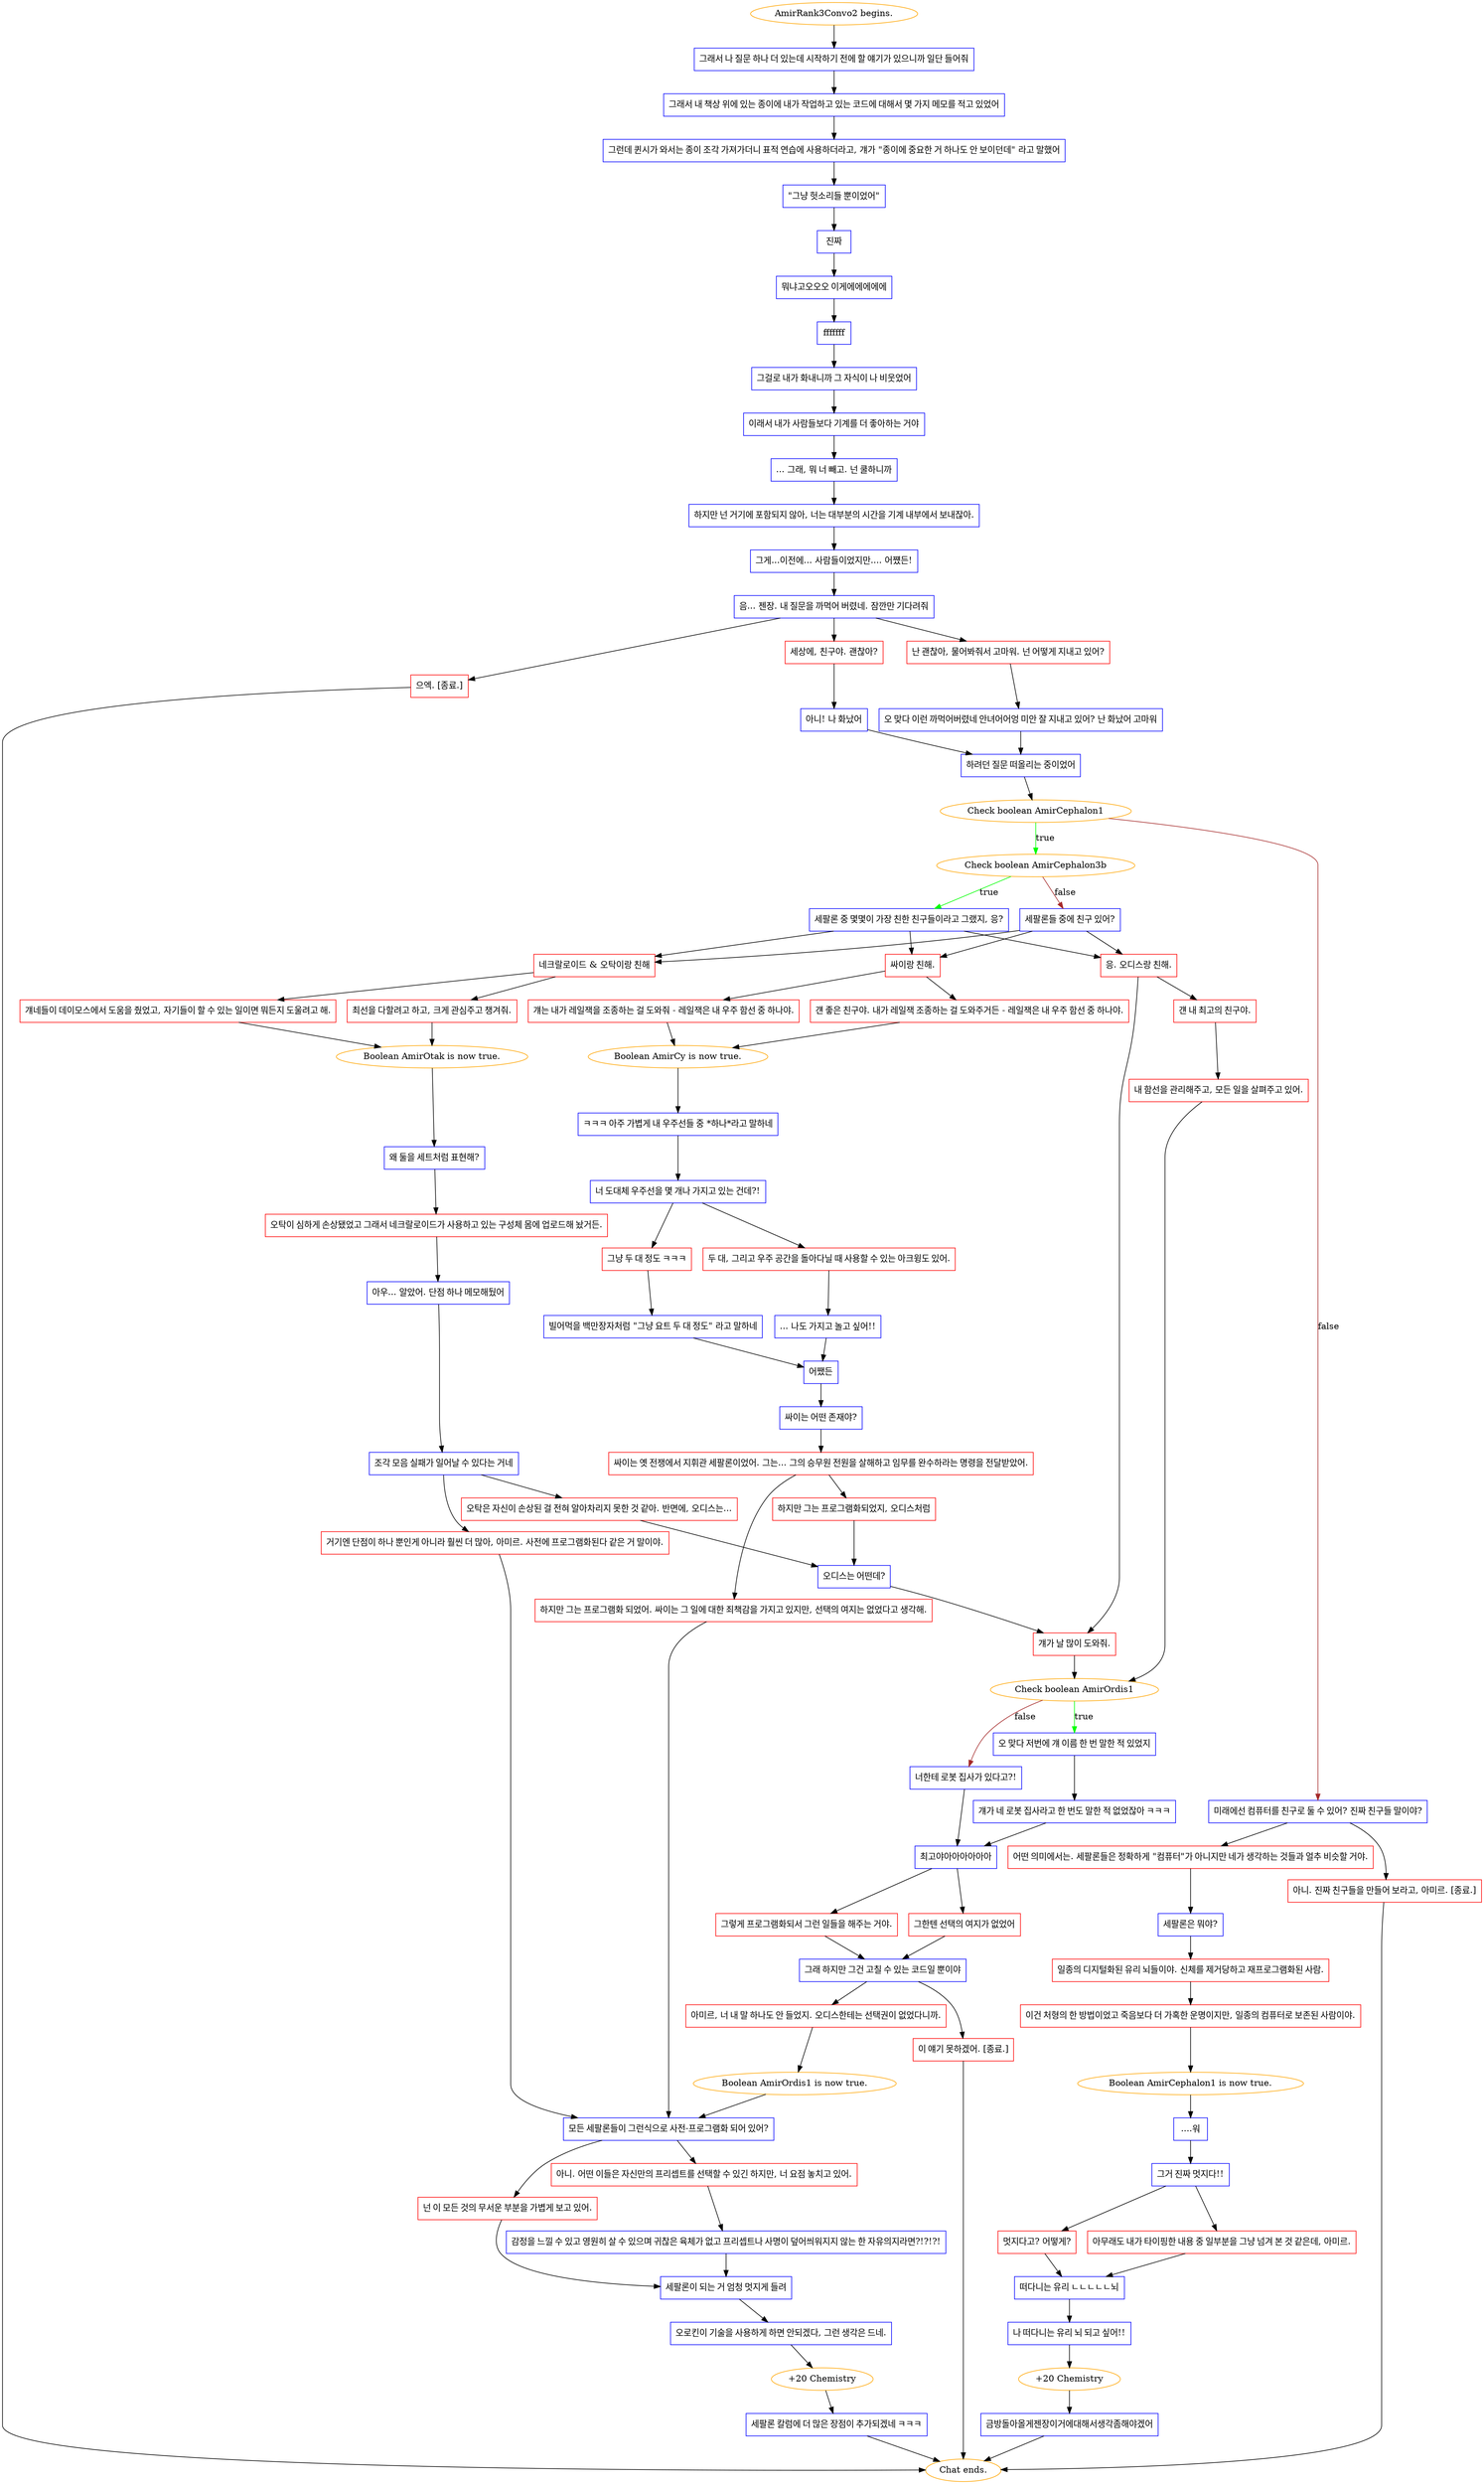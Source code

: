 digraph {
	"AmirRank3Convo2 begins." [color=orange];
		"AmirRank3Convo2 begins." -> j1760170287;
	j1760170287 [label="그래서 나 질문 하나 더 있는데 시작하기 전에 할 얘기가 있으니까 일단 들어줘",shape=box,color=blue];
		j1760170287 -> j3440703201;
	j3440703201 [label="그래서 내 책상 위에 있는 종이에 내가 작업하고 있는 코드에 대해서 몇 가지 메모를 적고 있었어",shape=box,color=blue];
		j3440703201 -> j920517003;
	j920517003 [label="그런데 퀸시가 와서는 종이 조각 가져가더니 표적 연습에 사용하더라고, 걔가 \"종이에 중요한 거 하나도 안 보이던데\" 라고 말했어",shape=box,color=blue];
		j920517003 -> j605682930;
	j605682930 [label="\"그냥 헛소리들 뿐이었어\"",shape=box,color=blue];
		j605682930 -> j1739788951;
	j1739788951 [label="진짜",shape=box,color=blue];
		j1739788951 -> j3871651110;
	j3871651110 [label="뭐냐고오오오 이게에에에에에",shape=box,color=blue];
		j3871651110 -> j1822085498;
	j1822085498 [label="fffffff",shape=box,color=blue];
		j1822085498 -> j3338005459;
	j3338005459 [label="그걸로 내가 화내니까 그 자식이 나 비웃었어",shape=box,color=blue];
		j3338005459 -> j1365942657;
	j1365942657 [label="이래서 내가 사람들보다 기계를 더 좋아하는 거야",shape=box,color=blue];
		j1365942657 -> j729083402;
	j729083402 [label="... 그래, 뭐 너 빼고. 넌 쿨하니까",shape=box,color=blue];
		j729083402 -> j1872304322;
	j1872304322 [label="하지만 넌 거기에 포함되지 않아, 너는 대부분의 시간을 기계 내부에서 보내잖아.",shape=box,color=blue];
		j1872304322 -> j712340786;
	j712340786 [label="그게...이전에... 사람들이었지만.... 어쩄든!",shape=box,color=blue];
		j712340786 -> j3206483448;
	j3206483448 [label="음... 젠장. 내 질문을 까먹어 버렸네. 잠깐만 기다려줘",shape=box,color=blue];
		j3206483448 -> j1082727136;
		j3206483448 -> j658310417;
		j3206483448 -> j4074592380;
	j1082727136 [label="난 괜찮아, 물어봐줘서 고마워. 넌 어떻게 지내고 있어?",shape=box,color=red];
		j1082727136 -> j2318527963;
	j658310417 [label="세상에, 친구야. 괜찮아?",shape=box,color=red];
		j658310417 -> j111430140;
	j4074592380 [label="으엑. [종료.]",shape=box,color=red];
		j4074592380 -> "Chat ends.";
	j2318527963 [label="오 맞다 이런 까먹어버렸네 안녀어어엉 미안 잘 지내고 있어? 난 화났어 고마워",shape=box,color=blue];
		j2318527963 -> j149899002;
	j111430140 [label="아니! 나 화났어",shape=box,color=blue];
		j111430140 -> j149899002;
	"Chat ends." [color=orange];
	j149899002 [label="하려던 질문 떠올리는 중이었어",shape=box,color=blue];
		j149899002 -> j983067739;
	j983067739 [label="Check boolean AmirCephalon1",color=orange];
		j983067739 -> j2632229335 [label=true,color=green];
		j983067739 -> j4006238293 [label=false,color=brown];
	j2632229335 [label="Check boolean AmirCephalon3b",color=orange];
		j2632229335 -> j2974698666 [label=true,color=green];
		j2632229335 -> j681460236 [label=false,color=brown];
	j4006238293 [label="미래에선 컴퓨터를 친구로 둘 수 있어? 진짜 친구들 말이야?",shape=box,color=blue];
		j4006238293 -> j1172922857;
		j4006238293 -> j1494038384;
	j2974698666 [label="세팔론 중 몇몇이 가장 친한 친구들이라고 그랬지, 응?",shape=box,color=blue];
		j2974698666 -> j1353331040;
		j2974698666 -> j2173799925;
		j2974698666 -> j738325959;
	j681460236 [label="세팔론들 중에 친구 있어?",shape=box,color=blue];
		j681460236 -> j1353331040;
		j681460236 -> j2173799925;
		j681460236 -> j738325959;
	j1172922857 [label="아니. 진짜 친구들을 만들어 보라고, 아미르. [종료.]",shape=box,color=red];
		j1172922857 -> "Chat ends.";
	j1494038384 [label="어떤 의미에서는. 세팔론들은 정확하게 \"컴퓨터\"가 아니지만 네가 생각하는 것들과 얼추 비슷할 거야.",shape=box,color=red];
		j1494038384 -> j2214596767;
	j1353331040 [label="응. 오디스랑 친해.",shape=box,color=red];
		j1353331040 -> j98141630;
		j1353331040 -> j1933365761;
	j2173799925 [label="네크랄로이드 & 오탁이랑 친해",shape=box,color=red];
		j2173799925 -> j2310534156;
		j2173799925 -> j1428319414;
	j738325959 [label="싸이랑 친해.",shape=box,color=red];
		j738325959 -> j635541146;
		j738325959 -> j3666987885;
	j2214596767 [label="세팔론은 뭐야?",shape=box,color=blue];
		j2214596767 -> j273800834;
	j98141630 [label="걔가 날 많이 도와줘.",shape=box,color=red];
		j98141630 -> j1835984608;
	j1933365761 [label="걘 내 최고의 친구야.",shape=box,color=red];
		j1933365761 -> j2262934594;
	j2310534156 [label="걔네들이 데이모스에서 도움을 줬었고, 자기들이 할 수 있는 일이면 뭐든지 도울려고 해.",shape=box,color=red];
		j2310534156 -> j2834031066;
	j1428319414 [label="최선을 다할려고 하고, 크게 관심주고 챙겨줘.",shape=box,color=red];
		j1428319414 -> j2834031066;
	j635541146 [label="걔는 내가 레일잭을 조종하는 걸 도와줘 - 레일잭은 내 우주 함선 중 하나야.",shape=box,color=red];
		j635541146 -> j3241092504;
	j3666987885 [label="걘 좋은 친구야. 내가 레일잭 조종하는 걸 도와주거든 - 레일잭은 내 우주 함선 중 하나야.",shape=box,color=red];
		j3666987885 -> j3241092504;
	j273800834 [label="일종의 디지털화된 유리 뇌들이야. 신체를 제거당하고 재프로그램화된 사람.",shape=box,color=red];
		j273800834 -> j1376010574;
	j1835984608 [label="Check boolean AmirOrdis1",color=orange];
		j1835984608 -> j272371974 [label=true,color=green];
		j1835984608 -> j2301823390 [label=false,color=brown];
	j2262934594 [label="내 함선을 관리해주고, 모든 일을 살펴주고 있어.",shape=box,color=red];
		j2262934594 -> j1835984608;
	j2834031066 [label="Boolean AmirOtak is now true.",color=orange];
		j2834031066 -> j953563055;
	j3241092504 [label="Boolean AmirCy is now true.",color=orange];
		j3241092504 -> j3255570426;
	j1376010574 [label="이건 처형의 한 방법이었고 죽음보다 더 가혹한 운명이지만, 일종의 컴퓨터로 보존된 사람이야.",shape=box,color=red];
		j1376010574 -> j893508158;
	j272371974 [label="오 맞다 저번에 걔 이름 한 번 말한 적 있었지",shape=box,color=blue];
		j272371974 -> j1756092111;
	j2301823390 [label="너한테 로봇 집사가 있다고?!",shape=box,color=blue];
		j2301823390 -> j1118233952;
	j953563055 [label="왜 둘을 세트처럼 표현해?",shape=box,color=blue];
		j953563055 -> j797968639;
	j3255570426 [label="ㅋㅋㅋ 아주 가볍게 내 우주선들 중 *하나*라고 말하네",shape=box,color=blue];
		j3255570426 -> j1143062867;
	j893508158 [label="Boolean AmirCephalon1 is now true.",color=orange];
		j893508158 -> j3308978715;
	j1756092111 [label="걔가 네 로봇 집사라고 한 번도 말한 적 없었잖아 ㅋㅋㅋ",shape=box,color=blue];
		j1756092111 -> j1118233952;
	j1118233952 [label="최고야아아아아아아",shape=box,color=blue];
		j1118233952 -> j267291450;
		j1118233952 -> j2835349649;
	j797968639 [label="오탁이 심하게 손상됐었고 그래서 네크랄로이드가 사용하고 있는 구성체 몸에 업로드해 놨거든.",shape=box,color=red];
		j797968639 -> j2369726125;
	j1143062867 [label="너 도대체 우주선을 몇 개나 가지고 있는 건데?!",shape=box,color=blue];
		j1143062867 -> j2894961710;
		j1143062867 -> j1307012649;
	j3308978715 [label="....워",shape=box,color=blue];
		j3308978715 -> j3035364123;
	j267291450 [label="그한텐 선택의 여지가 없었어",shape=box,color=red];
		j267291450 -> j802289402;
	j2835349649 [label="그렇게 프로그램화되서 그런 일들을 해주는 거야.",shape=box,color=red];
		j2835349649 -> j802289402;
	j2369726125 [label="아우... 알았어. 단점 하나 메모해뒀어",shape=box,color=blue];
		j2369726125 -> j3898486013;
	j2894961710 [label="그냥 두 대 정도 ㅋㅋㅋ",shape=box,color=red];
		j2894961710 -> j3750743165;
	j1307012649 [label="두 대, 그리고 우주 공간을 돌아다닐 때 사용할 수 있는 아크윙도 있어.",shape=box,color=red];
		j1307012649 -> j3119266334;
	j3035364123 [label="그거 진짜 멋지다!!",shape=box,color=blue];
		j3035364123 -> j3440743246;
		j3035364123 -> j1014273634;
	j802289402 [label="그래 하지만 그건 고칠 수 있는 코드일 뿐이야",shape=box,color=blue];
		j802289402 -> j593278899;
		j802289402 -> j4091042844;
	j3898486013 [label="조각 모음 실패가 일어날 수 있다는 거네",shape=box,color=blue];
		j3898486013 -> j685609376;
		j3898486013 -> j2525073388;
	j3750743165 [label="빌어먹을 백만장자처럼 \"그냥 요트 두 대 정도\" 라고 말하네",shape=box,color=blue];
		j3750743165 -> j129669014;
	j3119266334 [label="... 나도 가지고 놀고 싶어!!",shape=box,color=blue];
		j3119266334 -> j129669014;
	j3440743246 [label="아무래도 내가 타이핑한 내용 중 일부분을 그냥 넘겨 본 것 같은데, 아미르.",shape=box,color=red];
		j3440743246 -> j309248096;
	j1014273634 [label="멋지다고? 어떻게?",shape=box,color=red];
		j1014273634 -> j309248096;
	j593278899 [label="이 얘기 못하겠어. [종료.]",shape=box,color=red];
		j593278899 -> "Chat ends.";
	j4091042844 [label="아미르, 너 내 말 하나도 안 들었지. 오디스한테는 선택권이 없었다니까.",shape=box,color=red];
		j4091042844 -> j3117598914;
	j685609376 [label="오탁은 자신이 손상된 걸 전혀 알아차리지 못한 것 같아. 반면에, 오디스는...",shape=box,color=red];
		j685609376 -> j3948551607;
	j2525073388 [label="거기엔 단점이 하나 뿐인게 아니라 훨씬 더 많아, 아미르. 사전에 프로그램화된다 같은 거 말이야.",shape=box,color=red];
		j2525073388 -> j823948524;
	j129669014 [label="어쨌든",shape=box,color=blue];
		j129669014 -> j2981393592;
	j309248096 [label="떠다니는 유리 ㄴㄴㄴㄴㄴ뇌",shape=box,color=blue];
		j309248096 -> j1811784857;
	j3117598914 [label="Boolean AmirOrdis1 is now true.",color=orange];
		j3117598914 -> j823948524;
	j3948551607 [label="오디스는 어떤데?",shape=box,color=blue];
		j3948551607 -> j98141630;
	j823948524 [label="모든 세팔론들이 그런식으로 사전-프로그램화 되어 있어?",shape=box,color=blue];
		j823948524 -> j4123203036;
		j823948524 -> j1846922345;
	j2981393592 [label="싸이는 어떤 존재야?",shape=box,color=blue];
		j2981393592 -> j678997063;
	j1811784857 [label="나 떠다니는 유리 뇌 되고 싶어!!",shape=box,color=blue];
		j1811784857 -> j921344757;
	j4123203036 [label="아니. 어떤 이들은 자신만의 프리셉트를 선택할 수 있긴 하지만, 너 요점 놓치고 있어.",shape=box,color=red];
		j4123203036 -> j3820266705;
	j1846922345 [label="넌 이 모든 것의 무서운 부분을 가볍게 보고 있어.",shape=box,color=red];
		j1846922345 -> j486189372;
	j678997063 [label="싸이는 옛 전쟁에서 지휘관 세팔론이었어. 그는... 그의 승무원 전원을 살해하고 임무를 완수하라는 명령을 전달받았어.",shape=box,color=red];
		j678997063 -> j1904409730;
		j678997063 -> j675606353;
	j921344757 [label="+20 Chemistry",color=orange];
		j921344757 -> j4090155520;
	j3820266705 [label="감정을 느낄 수 있고 영원히 살 수 있으며 귀찮은 육체가 없고 프리셉트나 사명이 덮어씌워지지 않는 한 자유의지라면?!?!?!",shape=box,color=blue];
		j3820266705 -> j486189372;
	j486189372 [label="세팔론이 되는 거 엄청 멋지게 들려",shape=box,color=blue];
		j486189372 -> j2280315309;
	j1904409730 [label="하지만 그는 프로그램화되었지, 오디스처럼",shape=box,color=red];
		j1904409730 -> j3948551607;
	j675606353 [label="하지만 그는 프로그램화 되었어. 싸이는 그 일에 대한 죄책감을 가지고 있지만, 선택의 여지는 없었다고 생각해.",shape=box,color=red];
		j675606353 -> j823948524;
	j4090155520 [label="금방돌아올게젠장이거에대해서생각좀해야겠어",shape=box,color=blue];
		j4090155520 -> "Chat ends.";
	j2280315309 [label="오로킨이 기술을 사용하게 하면 안되겠다, 그런 생각은 드네.",shape=box,color=blue];
		j2280315309 -> j660418484;
	j660418484 [label="+20 Chemistry",color=orange];
		j660418484 -> j694050087;
	j694050087 [label="세팔론 칼럼에 더 많은 장점이 추가되겠네 ㅋㅋㅋ",shape=box,color=blue];
		j694050087 -> "Chat ends.";
}